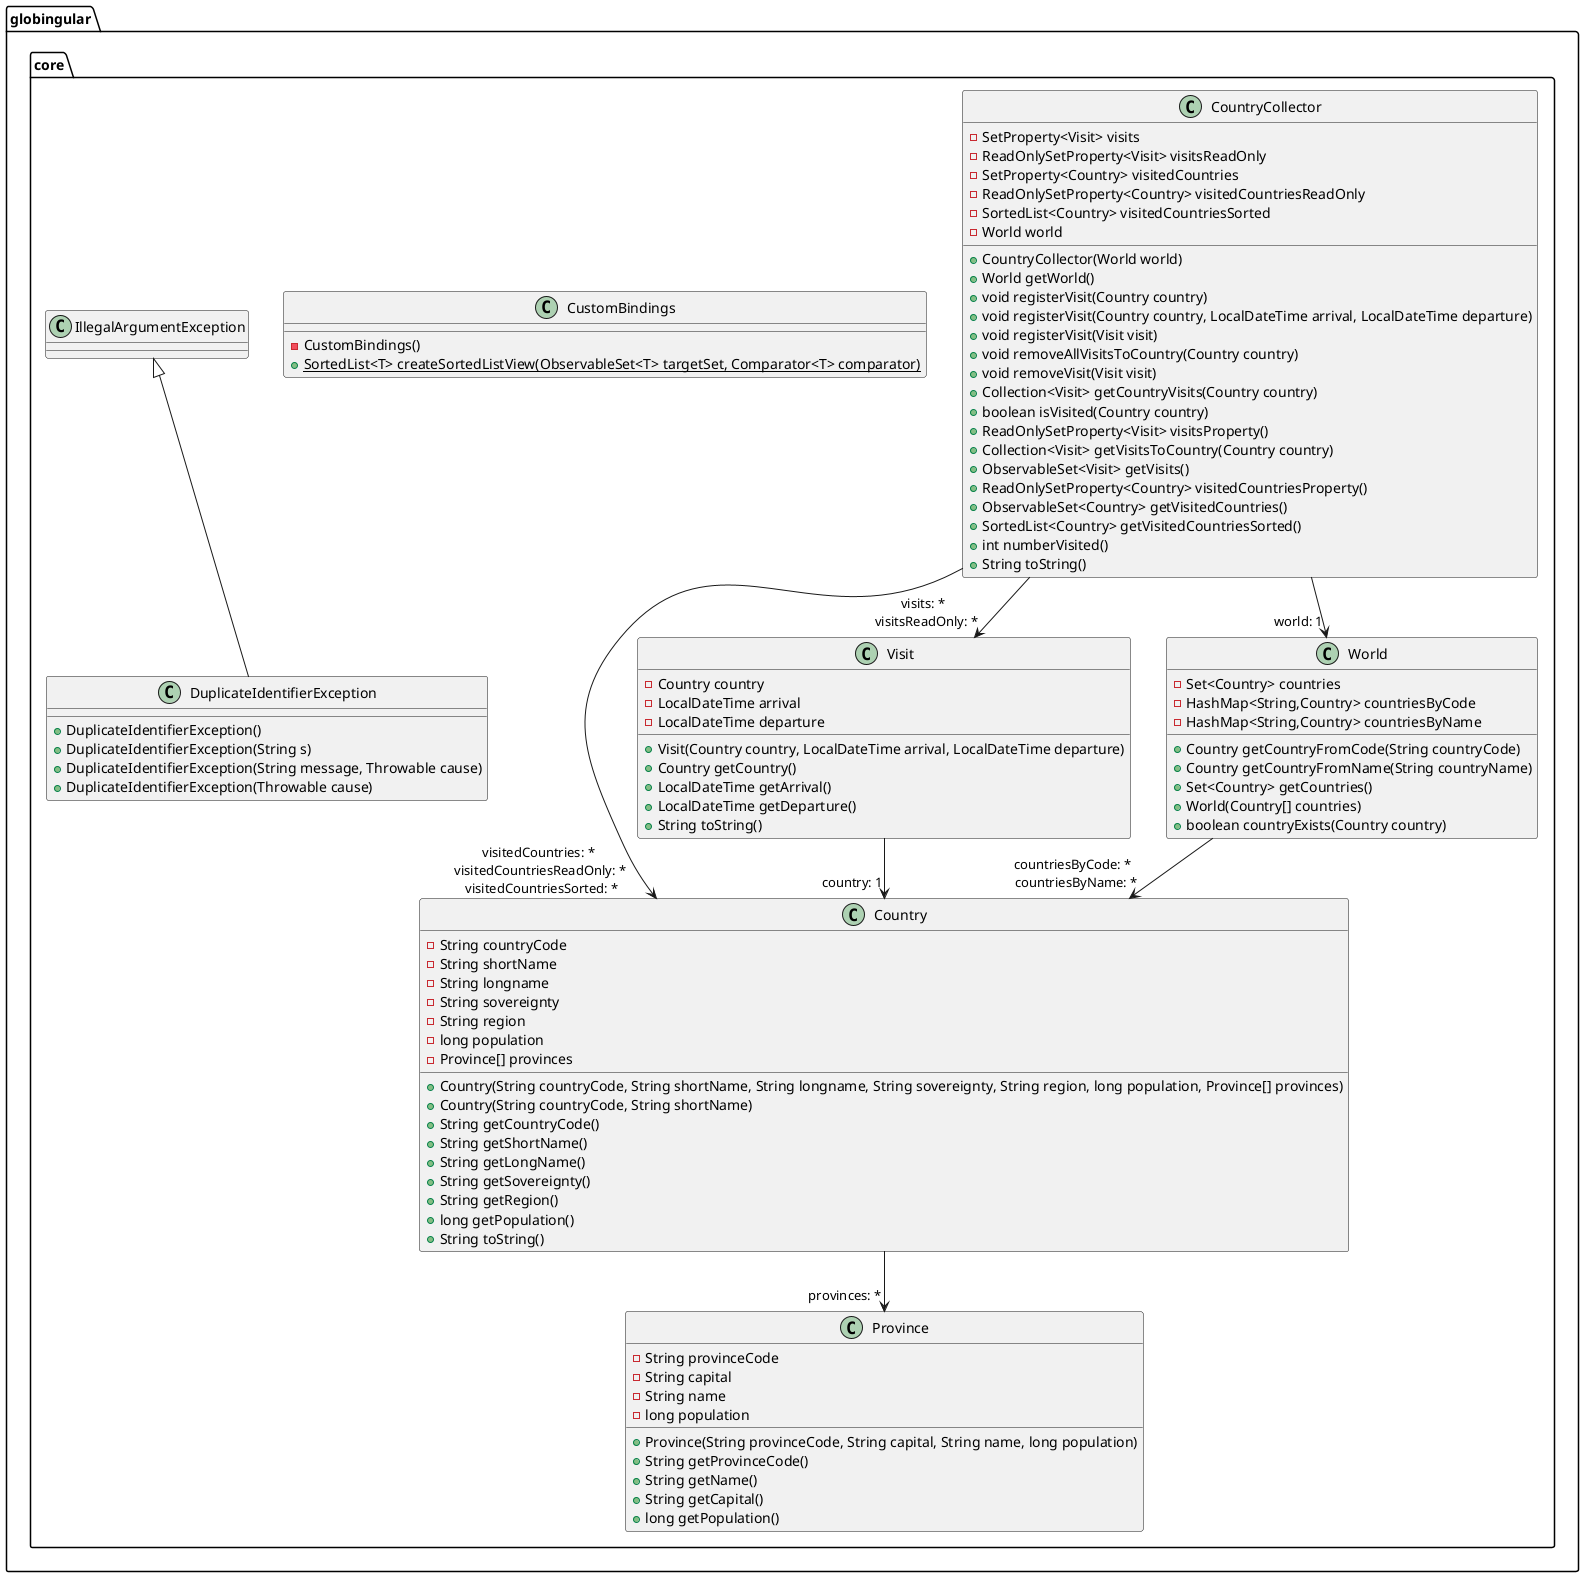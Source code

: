 @startuml classes_core

package globingular.core {
	class Country [[java:globingular.core.Country]] {
		-String countryCode
		-String shortName
		-String longname
		-String sovereignty
		-String region
		-long population
		-Province[] provinces
		+Country(String countryCode, String shortName, String longname, String sovereignty, String region, long population, Province[] provinces)
		+Country(String countryCode, String shortName)
		+String getCountryCode()
		+String getShortName()
		+String getLongName()
		+String getSovereignty()
		+String getRegion()
		+long getPopulation()
		+String toString()
	}
	
	class CountryCollector [[java:globingular.core.CountryCollector]] {
		-SetProperty<Visit> visits
		-ReadOnlySetProperty<Visit> visitsReadOnly
		-SetProperty<Country> visitedCountries
		-ReadOnlySetProperty<Country> visitedCountriesReadOnly
		-SortedList<Country> visitedCountriesSorted
		-World world
		+CountryCollector(World world)
		+World getWorld()
		+void registerVisit(Country country)
		+void registerVisit(Country country, LocalDateTime arrival, LocalDateTime departure)
		+void registerVisit(Visit visit)
		+void removeAllVisitsToCountry(Country country)
		+void removeVisit(Visit visit)
		+Collection<Visit> getCountryVisits(Country country)
		+boolean isVisited(Country country)
		+ReadOnlySetProperty<Visit> visitsProperty()
		+Collection<Visit> getVisitsToCountry(Country country)
		+ObservableSet<Visit> getVisits()
		+ReadOnlySetProperty<Country> visitedCountriesProperty()
		+ObservableSet<Country> getVisitedCountries()
		+SortedList<Country> getVisitedCountriesSorted()
		+int numberVisited()
		+String toString()
	}
	
	class CustomBindings [[java:globingular.core.CustomBindings]] {
		-CustomBindings()
		+{static}SortedList<T> createSortedListView(ObservableSet<T> targetSet, Comparator<T> comparator)
	}
	
	class DuplicateIdentifierException [[java:globingular.core.DuplicateIdentifierException]] {
		+DuplicateIdentifierException()
		+DuplicateIdentifierException(String s)
		+DuplicateIdentifierException(String message, Throwable cause)
		+DuplicateIdentifierException(Throwable cause)
	}
	class IllegalArgumentException [[java:java.lang.IllegalArgumentException]] {
	}
	IllegalArgumentException <|-- DuplicateIdentifierException
	
	class Province [[java:globingular.core.Province]] {
		-String provinceCode
		-String capital
		-String name
		-long population
		+Province(String provinceCode, String capital, String name, long population)
		+String getProvinceCode()
		+String getName()
		+String getCapital()
		+long getPopulation()
	}
	
	class Visit [[java:globingular.core.Visit]] {
		-Country country
		-LocalDateTime arrival
		-LocalDateTime departure
		+Visit(Country country, LocalDateTime arrival, LocalDateTime departure)
		+Country getCountry()
		+LocalDateTime getArrival()
		+LocalDateTime getDeparture()
		+String toString()
	}
	
	class World [[java:globingular.core.World]] {
		-Set<Country> countries
		-HashMap<String,Country> countriesByCode
		-HashMap<String,Country> countriesByName
		+Country getCountryFromCode(String countryCode)
		+Country getCountryFromName(String countryName)
		+Set<Country> getCountries()
		+World(Country[] countries)
		+boolean countryExists(Country country)
	}
}

Country --> "provinces: *" Province
CountryCollector --> "world: 1" World
CountryCollector --> "visits: * \n visitsReadOnly: *" Visit
CountryCollector --> "visitedCountries: * \n visitedCountriesReadOnly: * \n visitedCountriesSorted: *" Country
World --> "countriesByCode: * \n countriesByName: *" Country
Visit --> "country: 1" Country

@enduml
